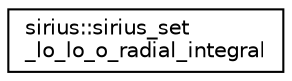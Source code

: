 digraph "Graphical Class Hierarchy"
{
 // INTERACTIVE_SVG=YES
  edge [fontname="Helvetica",fontsize="10",labelfontname="Helvetica",labelfontsize="10"];
  node [fontname="Helvetica",fontsize="10",shape=record];
  rankdir="LR";
  Node1 [label="sirius::sirius_set\l_lo_lo_o_radial_integral",height=0.2,width=0.4,color="black", fillcolor="white", style="filled",URL="$interfacesirius_1_1sirius__set__lo__lo__o__radial__integral.html"];
}
